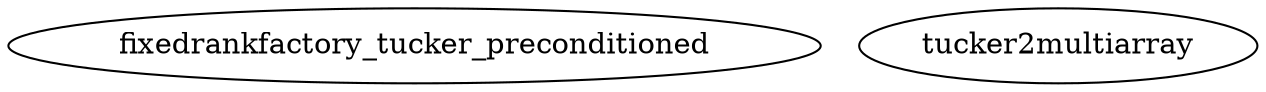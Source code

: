 /* Created by mdot for Matlab */
digraph m2html {

  fixedrankfactory_tucker_preconditioned [URL="fixedrankfactory_tucker_preconditioned.html"];
  tucker2multiarray [URL="tucker2multiarray.html"];
}